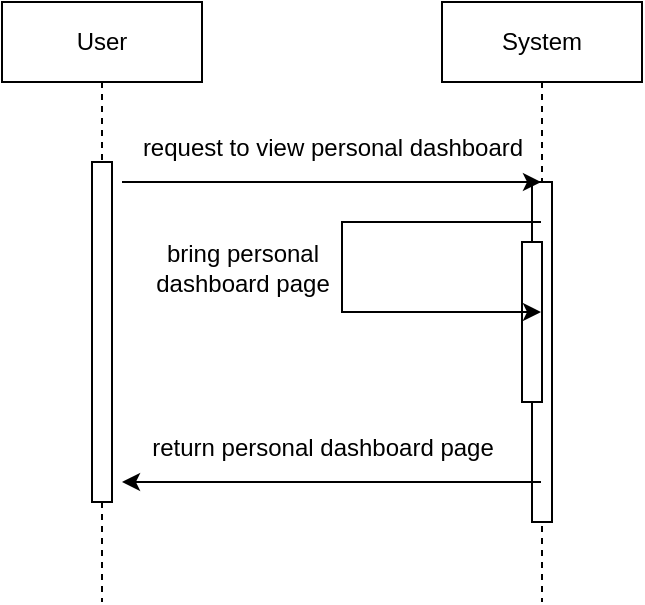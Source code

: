 <mxfile version="26.2.15">
  <diagram name="Page-1" id="2YBvvXClWsGukQMizWep">
    <mxGraphModel dx="273" dy="618" grid="1" gridSize="10" guides="1" tooltips="1" connect="1" arrows="1" fold="1" page="1" pageScale="1" pageWidth="850" pageHeight="1100" math="0" shadow="0">
      <root>
        <mxCell id="0" />
        <mxCell id="1" parent="0" />
        <mxCell id="vG-4sHouZKzYIp7RYddE-1" value="System" style="shape=umlLifeline;perimeter=lifelinePerimeter;whiteSpace=wrap;html=1;container=0;dropTarget=0;collapsible=0;recursiveResize=0;outlineConnect=0;portConstraint=eastwest;newEdgeStyle={&quot;edgeStyle&quot;:&quot;elbowEdgeStyle&quot;,&quot;elbow&quot;:&quot;vertical&quot;,&quot;curved&quot;:0,&quot;rounded&quot;:0};" vertex="1" parent="1">
          <mxGeometry x="260" y="40" width="100" height="300" as="geometry" />
        </mxCell>
        <mxCell id="vG-4sHouZKzYIp7RYddE-2" value="" style="html=1;points=[];perimeter=orthogonalPerimeter;outlineConnect=0;targetShapes=umlLifeline;portConstraint=eastwest;newEdgeStyle={&quot;edgeStyle&quot;:&quot;elbowEdgeStyle&quot;,&quot;elbow&quot;:&quot;vertical&quot;,&quot;curved&quot;:0,&quot;rounded&quot;:0};" vertex="1" parent="vG-4sHouZKzYIp7RYddE-1">
          <mxGeometry x="45" y="90" width="10" height="170" as="geometry" />
        </mxCell>
        <mxCell id="vG-4sHouZKzYIp7RYddE-3" value="" style="html=1;points=[];perimeter=orthogonalPerimeter;outlineConnect=0;targetShapes=umlLifeline;portConstraint=eastwest;newEdgeStyle={&quot;edgeStyle&quot;:&quot;elbowEdgeStyle&quot;,&quot;elbow&quot;:&quot;vertical&quot;,&quot;curved&quot;:0,&quot;rounded&quot;:0};" vertex="1" parent="vG-4sHouZKzYIp7RYddE-1">
          <mxGeometry x="40" y="120" width="10" height="80" as="geometry" />
        </mxCell>
        <mxCell id="vG-4sHouZKzYIp7RYddE-4" value="User" style="shape=umlLifeline;perimeter=lifelinePerimeter;whiteSpace=wrap;html=1;container=0;dropTarget=0;collapsible=0;recursiveResize=0;outlineConnect=0;portConstraint=eastwest;newEdgeStyle={&quot;edgeStyle&quot;:&quot;elbowEdgeStyle&quot;,&quot;elbow&quot;:&quot;vertical&quot;,&quot;curved&quot;:0,&quot;rounded&quot;:0};" vertex="1" parent="1">
          <mxGeometry x="40" y="40" width="100" height="300" as="geometry" />
        </mxCell>
        <mxCell id="vG-4sHouZKzYIp7RYddE-5" value="" style="html=1;points=[];perimeter=orthogonalPerimeter;outlineConnect=0;targetShapes=umlLifeline;portConstraint=eastwest;newEdgeStyle={&quot;edgeStyle&quot;:&quot;elbowEdgeStyle&quot;,&quot;elbow&quot;:&quot;vertical&quot;,&quot;curved&quot;:0,&quot;rounded&quot;:0};" vertex="1" parent="vG-4sHouZKzYIp7RYddE-4">
          <mxGeometry x="45" y="80" width="10" height="170" as="geometry" />
        </mxCell>
        <mxCell id="vG-4sHouZKzYIp7RYddE-6" value="" style="endArrow=classic;html=1;rounded=0;" edge="1" parent="1" target="vG-4sHouZKzYIp7RYddE-1">
          <mxGeometry width="50" height="50" relative="1" as="geometry">
            <mxPoint x="100" y="130" as="sourcePoint" />
            <mxPoint x="150" y="80" as="targetPoint" />
          </mxGeometry>
        </mxCell>
        <mxCell id="vG-4sHouZKzYIp7RYddE-7" value="request to view personal dashboard" style="text;html=1;align=center;verticalAlign=middle;resizable=0;points=[];autosize=1;strokeColor=none;fillColor=none;" vertex="1" parent="1">
          <mxGeometry x="100" y="98" width="210" height="30" as="geometry" />
        </mxCell>
        <mxCell id="vG-4sHouZKzYIp7RYddE-8" value="" style="endArrow=classic;html=1;rounded=0;edgeStyle=orthogonalEdgeStyle;" edge="1" parent="1" source="vG-4sHouZKzYIp7RYddE-1" target="vG-4sHouZKzYIp7RYddE-1">
          <mxGeometry width="50" height="50" relative="1" as="geometry">
            <mxPoint x="270" y="150" as="sourcePoint" />
            <mxPoint x="270" y="195" as="targetPoint" />
            <Array as="points">
              <mxPoint x="210" y="150" />
              <mxPoint x="210" y="195" />
            </Array>
          </mxGeometry>
        </mxCell>
        <mxCell id="vG-4sHouZKzYIp7RYddE-9" value="bring personal&lt;div&gt;dashboard page&lt;/div&gt;" style="text;html=1;align=center;verticalAlign=middle;resizable=0;points=[];autosize=1;strokeColor=none;fillColor=none;" vertex="1" parent="1">
          <mxGeometry x="105" y="153" width="110" height="40" as="geometry" />
        </mxCell>
        <mxCell id="vG-4sHouZKzYIp7RYddE-10" value="" style="endArrow=classic;html=1;rounded=0;" edge="1" parent="1" source="vG-4sHouZKzYIp7RYddE-1">
          <mxGeometry width="50" height="50" relative="1" as="geometry">
            <mxPoint x="270.5" y="280" as="sourcePoint" />
            <mxPoint x="100" y="280" as="targetPoint" />
          </mxGeometry>
        </mxCell>
        <mxCell id="vG-4sHouZKzYIp7RYddE-11" value="return personal dashboard page" style="text;html=1;align=center;verticalAlign=middle;resizable=0;points=[];autosize=1;strokeColor=none;fillColor=none;" vertex="1" parent="1">
          <mxGeometry x="105" y="248" width="190" height="30" as="geometry" />
        </mxCell>
      </root>
    </mxGraphModel>
  </diagram>
</mxfile>

